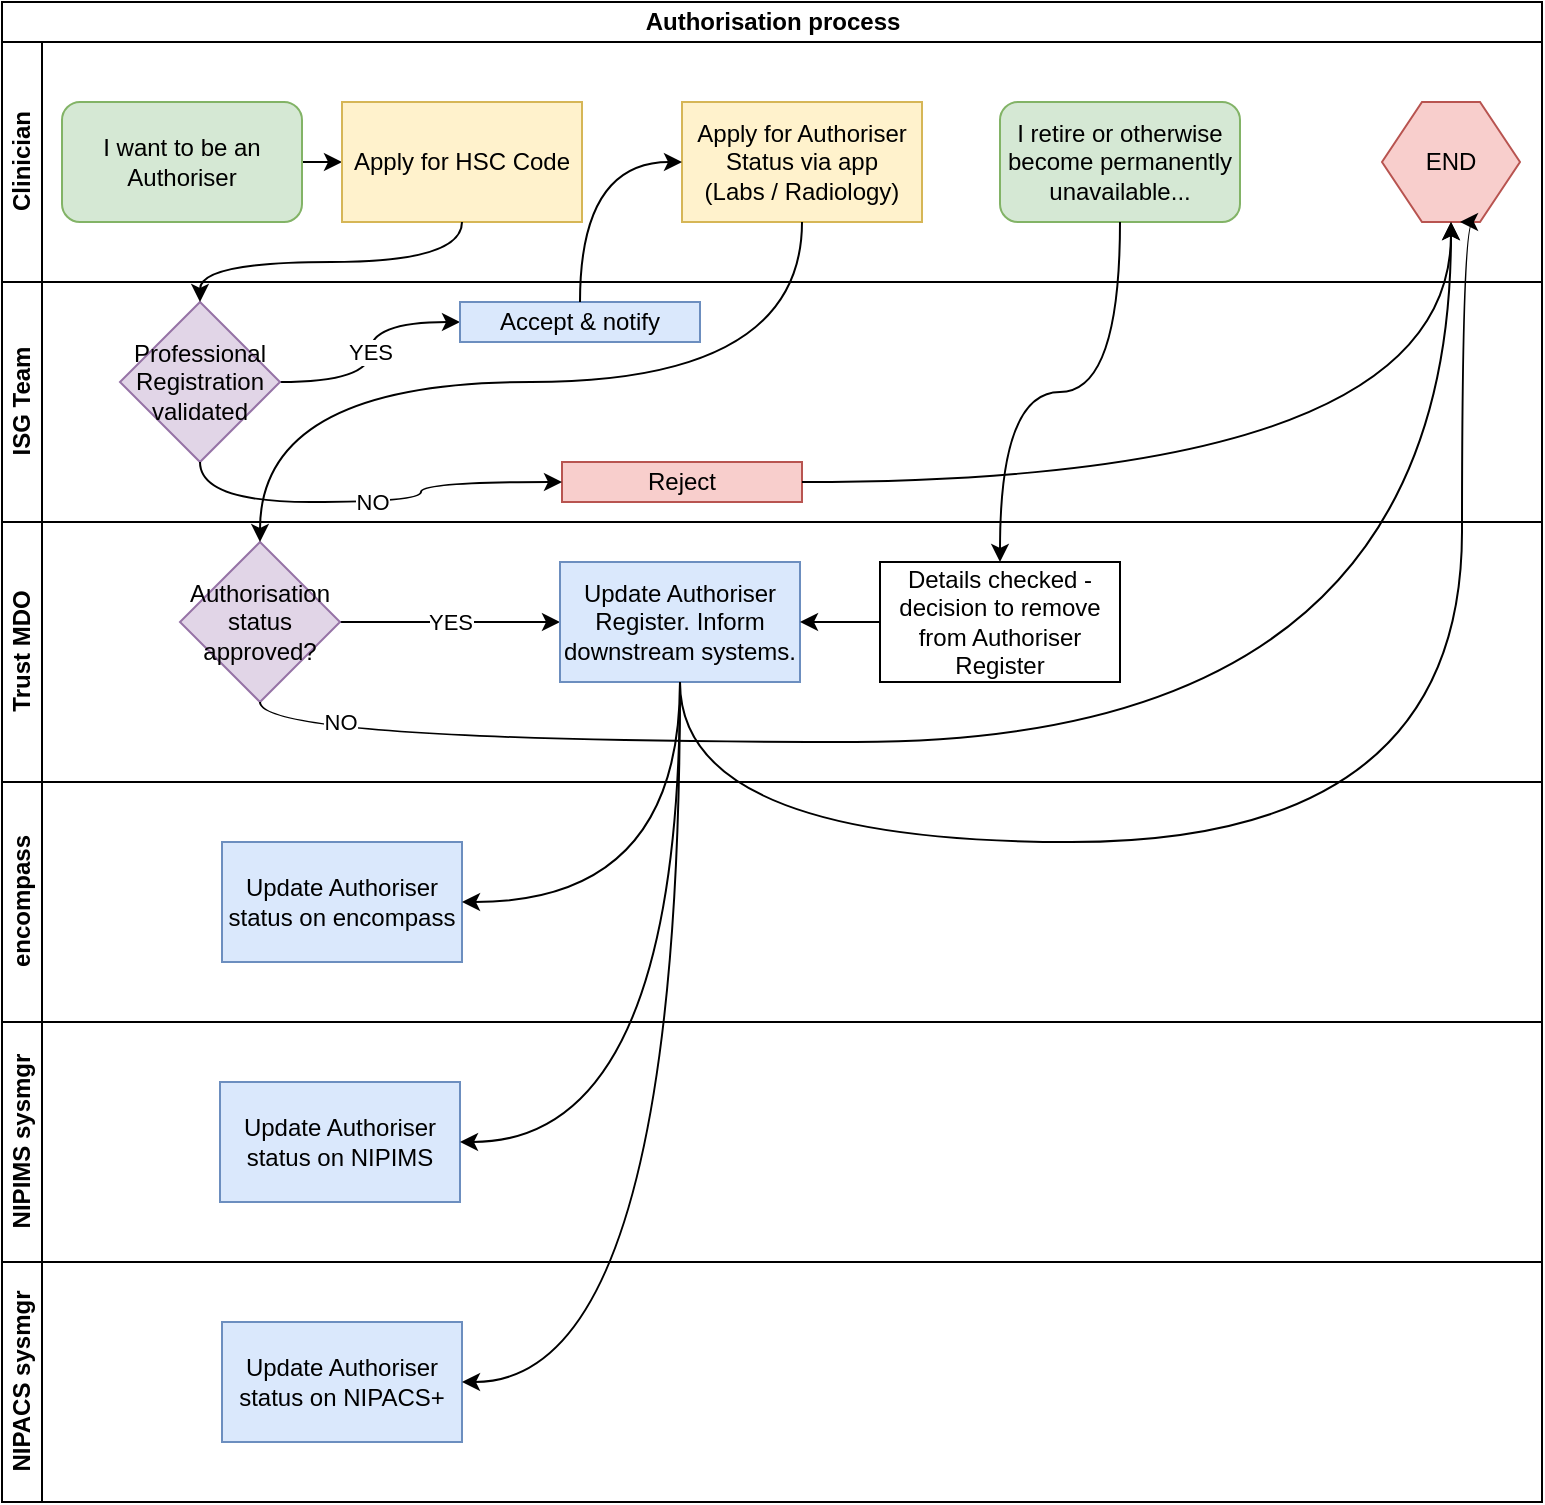 <mxfile version="24.5.4" type="github">
  <diagram name="Page-1" id="u5WdyKpmLq1f9wdWZwxd">
    <mxGraphModel dx="1386" dy="879" grid="1" gridSize="10" guides="1" tooltips="1" connect="1" arrows="1" fold="1" page="1" pageScale="1" pageWidth="827" pageHeight="1169" math="0" shadow="0">
      <root>
        <mxCell id="0" />
        <mxCell id="1" parent="0" />
        <mxCell id="RM7T-BV5S8IWrfnI9Fu0-1" value="Authorisation process" style="swimlane;childLayout=stackLayout;resizeParent=1;resizeParentMax=0;horizontal=1;startSize=20;horizontalStack=0;html=1;" vertex="1" parent="1">
          <mxGeometry x="31" y="60" width="770" height="750" as="geometry" />
        </mxCell>
        <mxCell id="RM7T-BV5S8IWrfnI9Fu0-2" value="Clinician" style="swimlane;startSize=20;horizontal=0;html=1;" vertex="1" parent="RM7T-BV5S8IWrfnI9Fu0-1">
          <mxGeometry y="20" width="770" height="120" as="geometry" />
        </mxCell>
        <mxCell id="RM7T-BV5S8IWrfnI9Fu0-15" style="edgeStyle=orthogonalEdgeStyle;rounded=0;orthogonalLoop=1;jettySize=auto;html=1;exitX=1;exitY=0.5;exitDx=0;exitDy=0;entryX=0;entryY=0.5;entryDx=0;entryDy=0;" edge="1" parent="RM7T-BV5S8IWrfnI9Fu0-2" source="RM7T-BV5S8IWrfnI9Fu0-8" target="RM7T-BV5S8IWrfnI9Fu0-10">
          <mxGeometry relative="1" as="geometry" />
        </mxCell>
        <mxCell id="RM7T-BV5S8IWrfnI9Fu0-8" value="I want to be an Authoriser" style="rounded=1;whiteSpace=wrap;html=1;fillColor=#d5e8d4;strokeColor=#82b366;" vertex="1" parent="RM7T-BV5S8IWrfnI9Fu0-2">
          <mxGeometry x="30" y="30" width="120" height="60" as="geometry" />
        </mxCell>
        <mxCell id="RM7T-BV5S8IWrfnI9Fu0-10" value="Apply for HSC Code" style="rounded=0;whiteSpace=wrap;html=1;fillColor=#fff2cc;strokeColor=#d6b656;" vertex="1" parent="RM7T-BV5S8IWrfnI9Fu0-2">
          <mxGeometry x="170" y="30" width="120" height="60" as="geometry" />
        </mxCell>
        <mxCell id="RM7T-BV5S8IWrfnI9Fu0-18" value="Apply for Authoriser Status via app&lt;div&gt;(Labs / Radiology)&lt;/div&gt;" style="rounded=0;whiteSpace=wrap;html=1;fillColor=#fff2cc;strokeColor=#d6b656;" vertex="1" parent="RM7T-BV5S8IWrfnI9Fu0-2">
          <mxGeometry x="340" y="30" width="120" height="60" as="geometry" />
        </mxCell>
        <mxCell id="RM7T-BV5S8IWrfnI9Fu0-27" value="END" style="shape=hexagon;perimeter=hexagonPerimeter2;whiteSpace=wrap;html=1;fixedSize=1;fillColor=#f8cecc;strokeColor=#b85450;" vertex="1" parent="RM7T-BV5S8IWrfnI9Fu0-2">
          <mxGeometry x="690" y="30" width="69" height="60" as="geometry" />
        </mxCell>
        <mxCell id="RM7T-BV5S8IWrfnI9Fu0-33" value="I retire or otherwise become permanently unavailable..." style="rounded=1;whiteSpace=wrap;html=1;fillColor=#d5e8d4;strokeColor=#82b366;" vertex="1" parent="RM7T-BV5S8IWrfnI9Fu0-2">
          <mxGeometry x="499" y="30" width="120" height="60" as="geometry" />
        </mxCell>
        <mxCell id="RM7T-BV5S8IWrfnI9Fu0-3" value="ISG Team" style="swimlane;startSize=20;horizontal=0;html=1;" vertex="1" parent="RM7T-BV5S8IWrfnI9Fu0-1">
          <mxGeometry y="140" width="770" height="120" as="geometry" />
        </mxCell>
        <mxCell id="RM7T-BV5S8IWrfnI9Fu0-13" value="YES" style="edgeStyle=orthogonalEdgeStyle;rounded=0;orthogonalLoop=1;jettySize=auto;html=1;curved=1;" edge="1" parent="RM7T-BV5S8IWrfnI9Fu0-3" source="RM7T-BV5S8IWrfnI9Fu0-11" target="RM7T-BV5S8IWrfnI9Fu0-12">
          <mxGeometry relative="1" as="geometry" />
        </mxCell>
        <mxCell id="RM7T-BV5S8IWrfnI9Fu0-11" value="Professional Registration validated" style="rhombus;whiteSpace=wrap;html=1;fillColor=#e1d5e7;strokeColor=#9673a6;" vertex="1" parent="RM7T-BV5S8IWrfnI9Fu0-3">
          <mxGeometry x="59" y="10" width="80" height="80" as="geometry" />
        </mxCell>
        <mxCell id="RM7T-BV5S8IWrfnI9Fu0-12" value="Accept &amp;amp; notify" style="whiteSpace=wrap;html=1;fillColor=#dae8fc;strokeColor=#6c8ebf;" vertex="1" parent="RM7T-BV5S8IWrfnI9Fu0-3">
          <mxGeometry x="229" y="10" width="120" height="20" as="geometry" />
        </mxCell>
        <mxCell id="RM7T-BV5S8IWrfnI9Fu0-16" value="Reject" style="whiteSpace=wrap;html=1;fillColor=#f8cecc;strokeColor=#b85450;" vertex="1" parent="RM7T-BV5S8IWrfnI9Fu0-3">
          <mxGeometry x="280" y="90" width="120" height="20" as="geometry" />
        </mxCell>
        <mxCell id="RM7T-BV5S8IWrfnI9Fu0-17" value="NO" style="edgeStyle=orthogonalEdgeStyle;rounded=0;orthogonalLoop=1;jettySize=auto;html=1;exitX=0.5;exitY=1;exitDx=0;exitDy=0;curved=1;" edge="1" parent="RM7T-BV5S8IWrfnI9Fu0-3" source="RM7T-BV5S8IWrfnI9Fu0-11" target="RM7T-BV5S8IWrfnI9Fu0-16">
          <mxGeometry relative="1" as="geometry" />
        </mxCell>
        <mxCell id="RM7T-BV5S8IWrfnI9Fu0-4" value="Trust MDO" style="swimlane;startSize=20;horizontal=0;html=1;" vertex="1" parent="RM7T-BV5S8IWrfnI9Fu0-1">
          <mxGeometry y="260" width="770" height="130" as="geometry" />
        </mxCell>
        <mxCell id="RM7T-BV5S8IWrfnI9Fu0-26" value="YES" style="edgeStyle=orthogonalEdgeStyle;rounded=0;orthogonalLoop=1;jettySize=auto;html=1;exitX=1;exitY=0.5;exitDx=0;exitDy=0;entryX=0;entryY=0.5;entryDx=0;entryDy=0;" edge="1" parent="RM7T-BV5S8IWrfnI9Fu0-4" source="RM7T-BV5S8IWrfnI9Fu0-19" target="RM7T-BV5S8IWrfnI9Fu0-22">
          <mxGeometry relative="1" as="geometry" />
        </mxCell>
        <mxCell id="RM7T-BV5S8IWrfnI9Fu0-19" value="Authorisation status approved?" style="rhombus;whiteSpace=wrap;html=1;fillColor=#e1d5e7;strokeColor=#9673a6;" vertex="1" parent="RM7T-BV5S8IWrfnI9Fu0-4">
          <mxGeometry x="89" y="10" width="80" height="80" as="geometry" />
        </mxCell>
        <mxCell id="RM7T-BV5S8IWrfnI9Fu0-37" style="edgeStyle=orthogonalEdgeStyle;rounded=0;orthogonalLoop=1;jettySize=auto;html=1;exitX=0.5;exitY=1;exitDx=0;exitDy=0;curved=1;" edge="1" parent="RM7T-BV5S8IWrfnI9Fu0-4" source="RM7T-BV5S8IWrfnI9Fu0-22">
          <mxGeometry relative="1" as="geometry">
            <mxPoint x="729" y="-150" as="targetPoint" />
            <Array as="points">
              <mxPoint x="339" y="160" />
              <mxPoint x="730" y="160" />
            </Array>
          </mxGeometry>
        </mxCell>
        <mxCell id="RM7T-BV5S8IWrfnI9Fu0-22" value="Update Authoriser Register. Inform downstream systems." style="rounded=0;whiteSpace=wrap;html=1;fillColor=#dae8fc;strokeColor=#6c8ebf;" vertex="1" parent="RM7T-BV5S8IWrfnI9Fu0-4">
          <mxGeometry x="279" y="20" width="120" height="60" as="geometry" />
        </mxCell>
        <mxCell id="RM7T-BV5S8IWrfnI9Fu0-36" style="edgeStyle=orthogonalEdgeStyle;rounded=0;orthogonalLoop=1;jettySize=auto;html=1;exitX=0;exitY=0.5;exitDx=0;exitDy=0;entryX=1;entryY=0.5;entryDx=0;entryDy=0;" edge="1" parent="RM7T-BV5S8IWrfnI9Fu0-4" source="RM7T-BV5S8IWrfnI9Fu0-34" target="RM7T-BV5S8IWrfnI9Fu0-22">
          <mxGeometry relative="1" as="geometry" />
        </mxCell>
        <mxCell id="RM7T-BV5S8IWrfnI9Fu0-34" value="Details checked - decision to remove from Authoriser Register" style="rounded=0;whiteSpace=wrap;html=1;" vertex="1" parent="RM7T-BV5S8IWrfnI9Fu0-4">
          <mxGeometry x="439" y="20" width="120" height="60" as="geometry" />
        </mxCell>
        <mxCell id="RM7T-BV5S8IWrfnI9Fu0-5" value="encompass" style="swimlane;startSize=20;horizontal=0;html=1;" vertex="1" parent="RM7T-BV5S8IWrfnI9Fu0-1">
          <mxGeometry y="390" width="770" height="120" as="geometry" />
        </mxCell>
        <mxCell id="RM7T-BV5S8IWrfnI9Fu0-25" value="Update Authoriser status on encompass" style="rounded=0;whiteSpace=wrap;html=1;fillColor=#dae8fc;strokeColor=#6c8ebf;" vertex="1" parent="RM7T-BV5S8IWrfnI9Fu0-5">
          <mxGeometry x="110" y="30" width="120" height="60" as="geometry" />
        </mxCell>
        <mxCell id="RM7T-BV5S8IWrfnI9Fu0-6" value="NIPIMS sysmgr" style="swimlane;startSize=20;horizontal=0;html=1;" vertex="1" parent="RM7T-BV5S8IWrfnI9Fu0-1">
          <mxGeometry y="510" width="770" height="120" as="geometry" />
        </mxCell>
        <mxCell id="RM7T-BV5S8IWrfnI9Fu0-24" value="Update Authoriser status on NIPIMS" style="rounded=0;whiteSpace=wrap;html=1;fillColor=#dae8fc;strokeColor=#6c8ebf;" vertex="1" parent="RM7T-BV5S8IWrfnI9Fu0-6">
          <mxGeometry x="109" y="30" width="120" height="60" as="geometry" />
        </mxCell>
        <mxCell id="RM7T-BV5S8IWrfnI9Fu0-7" value="NIPACS sysmgr" style="swimlane;startSize=20;horizontal=0;html=1;" vertex="1" parent="RM7T-BV5S8IWrfnI9Fu0-1">
          <mxGeometry y="630" width="770" height="120" as="geometry" />
        </mxCell>
        <mxCell id="RM7T-BV5S8IWrfnI9Fu0-23" value="Update Authoriser status on NIPACS+" style="rounded=0;whiteSpace=wrap;html=1;fillColor=#dae8fc;strokeColor=#6c8ebf;" vertex="1" parent="RM7T-BV5S8IWrfnI9Fu0-7">
          <mxGeometry x="110" y="30" width="120" height="60" as="geometry" />
        </mxCell>
        <mxCell id="RM7T-BV5S8IWrfnI9Fu0-14" style="edgeStyle=orthogonalEdgeStyle;rounded=0;orthogonalLoop=1;jettySize=auto;html=1;exitX=0.5;exitY=1;exitDx=0;exitDy=0;entryX=0.5;entryY=0;entryDx=0;entryDy=0;curved=1;" edge="1" parent="RM7T-BV5S8IWrfnI9Fu0-1" source="RM7T-BV5S8IWrfnI9Fu0-10" target="RM7T-BV5S8IWrfnI9Fu0-11">
          <mxGeometry relative="1" as="geometry" />
        </mxCell>
        <mxCell id="RM7T-BV5S8IWrfnI9Fu0-20" style="edgeStyle=orthogonalEdgeStyle;rounded=0;orthogonalLoop=1;jettySize=auto;html=1;exitX=0.5;exitY=1;exitDx=0;exitDy=0;entryX=0.5;entryY=0;entryDx=0;entryDy=0;curved=1;" edge="1" parent="RM7T-BV5S8IWrfnI9Fu0-1" source="RM7T-BV5S8IWrfnI9Fu0-18" target="RM7T-BV5S8IWrfnI9Fu0-19">
          <mxGeometry relative="1" as="geometry" />
        </mxCell>
        <mxCell id="RM7T-BV5S8IWrfnI9Fu0-21" style="edgeStyle=orthogonalEdgeStyle;rounded=0;orthogonalLoop=1;jettySize=auto;html=1;exitX=0.5;exitY=0;exitDx=0;exitDy=0;entryX=0;entryY=0.5;entryDx=0;entryDy=0;curved=1;" edge="1" parent="RM7T-BV5S8IWrfnI9Fu0-1" source="RM7T-BV5S8IWrfnI9Fu0-12" target="RM7T-BV5S8IWrfnI9Fu0-18">
          <mxGeometry relative="1" as="geometry" />
        </mxCell>
        <mxCell id="RM7T-BV5S8IWrfnI9Fu0-28" style="edgeStyle=orthogonalEdgeStyle;rounded=0;orthogonalLoop=1;jettySize=auto;html=1;exitX=1;exitY=0.5;exitDx=0;exitDy=0;entryX=0.5;entryY=1;entryDx=0;entryDy=0;curved=1;" edge="1" parent="RM7T-BV5S8IWrfnI9Fu0-1" source="RM7T-BV5S8IWrfnI9Fu0-16" target="RM7T-BV5S8IWrfnI9Fu0-27">
          <mxGeometry relative="1" as="geometry" />
        </mxCell>
        <mxCell id="RM7T-BV5S8IWrfnI9Fu0-29" style="edgeStyle=orthogonalEdgeStyle;rounded=0;orthogonalLoop=1;jettySize=auto;html=1;exitX=0.5;exitY=1;exitDx=0;exitDy=0;entryX=1;entryY=0.5;entryDx=0;entryDy=0;curved=1;" edge="1" parent="RM7T-BV5S8IWrfnI9Fu0-1" source="RM7T-BV5S8IWrfnI9Fu0-22" target="RM7T-BV5S8IWrfnI9Fu0-25">
          <mxGeometry relative="1" as="geometry" />
        </mxCell>
        <mxCell id="RM7T-BV5S8IWrfnI9Fu0-30" style="edgeStyle=orthogonalEdgeStyle;rounded=0;orthogonalLoop=1;jettySize=auto;html=1;exitX=0.5;exitY=1;exitDx=0;exitDy=0;entryX=1;entryY=0.5;entryDx=0;entryDy=0;curved=1;" edge="1" parent="RM7T-BV5S8IWrfnI9Fu0-1" source="RM7T-BV5S8IWrfnI9Fu0-22" target="RM7T-BV5S8IWrfnI9Fu0-24">
          <mxGeometry relative="1" as="geometry" />
        </mxCell>
        <mxCell id="RM7T-BV5S8IWrfnI9Fu0-31" style="edgeStyle=orthogonalEdgeStyle;rounded=0;orthogonalLoop=1;jettySize=auto;html=1;exitX=0.5;exitY=1;exitDx=0;exitDy=0;entryX=1;entryY=0.5;entryDx=0;entryDy=0;curved=1;" edge="1" parent="RM7T-BV5S8IWrfnI9Fu0-1" source="RM7T-BV5S8IWrfnI9Fu0-22" target="RM7T-BV5S8IWrfnI9Fu0-23">
          <mxGeometry relative="1" as="geometry" />
        </mxCell>
        <mxCell id="RM7T-BV5S8IWrfnI9Fu0-32" value="NO" style="edgeStyle=orthogonalEdgeStyle;rounded=0;orthogonalLoop=1;jettySize=auto;html=1;exitX=0.5;exitY=1;exitDx=0;exitDy=0;entryX=0.5;entryY=1;entryDx=0;entryDy=0;curved=1;" edge="1" parent="RM7T-BV5S8IWrfnI9Fu0-1" source="RM7T-BV5S8IWrfnI9Fu0-19" target="RM7T-BV5S8IWrfnI9Fu0-27">
          <mxGeometry x="-0.863" y="10" relative="1" as="geometry">
            <mxPoint as="offset" />
          </mxGeometry>
        </mxCell>
        <mxCell id="RM7T-BV5S8IWrfnI9Fu0-35" style="edgeStyle=orthogonalEdgeStyle;rounded=0;orthogonalLoop=1;jettySize=auto;html=1;exitX=0.5;exitY=1;exitDx=0;exitDy=0;entryX=0.5;entryY=0;entryDx=0;entryDy=0;curved=1;" edge="1" parent="RM7T-BV5S8IWrfnI9Fu0-1" source="RM7T-BV5S8IWrfnI9Fu0-33" target="RM7T-BV5S8IWrfnI9Fu0-34">
          <mxGeometry relative="1" as="geometry" />
        </mxCell>
      </root>
    </mxGraphModel>
  </diagram>
</mxfile>
